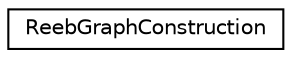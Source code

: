 digraph "Graphical Class Hierarchy"
{
 // LATEX_PDF_SIZE
  edge [fontname="Helvetica",fontsize="10",labelfontname="Helvetica",labelfontsize="10"];
  node [fontname="Helvetica",fontsize="10",shape=record];
  rankdir="LR";
  Node0 [label="ReebGraphConstruction",height=0.2,width=0.4,color="black", fillcolor="white", style="filled",URL="$classReebGraphConstruction.html",tooltip=" "];
}
